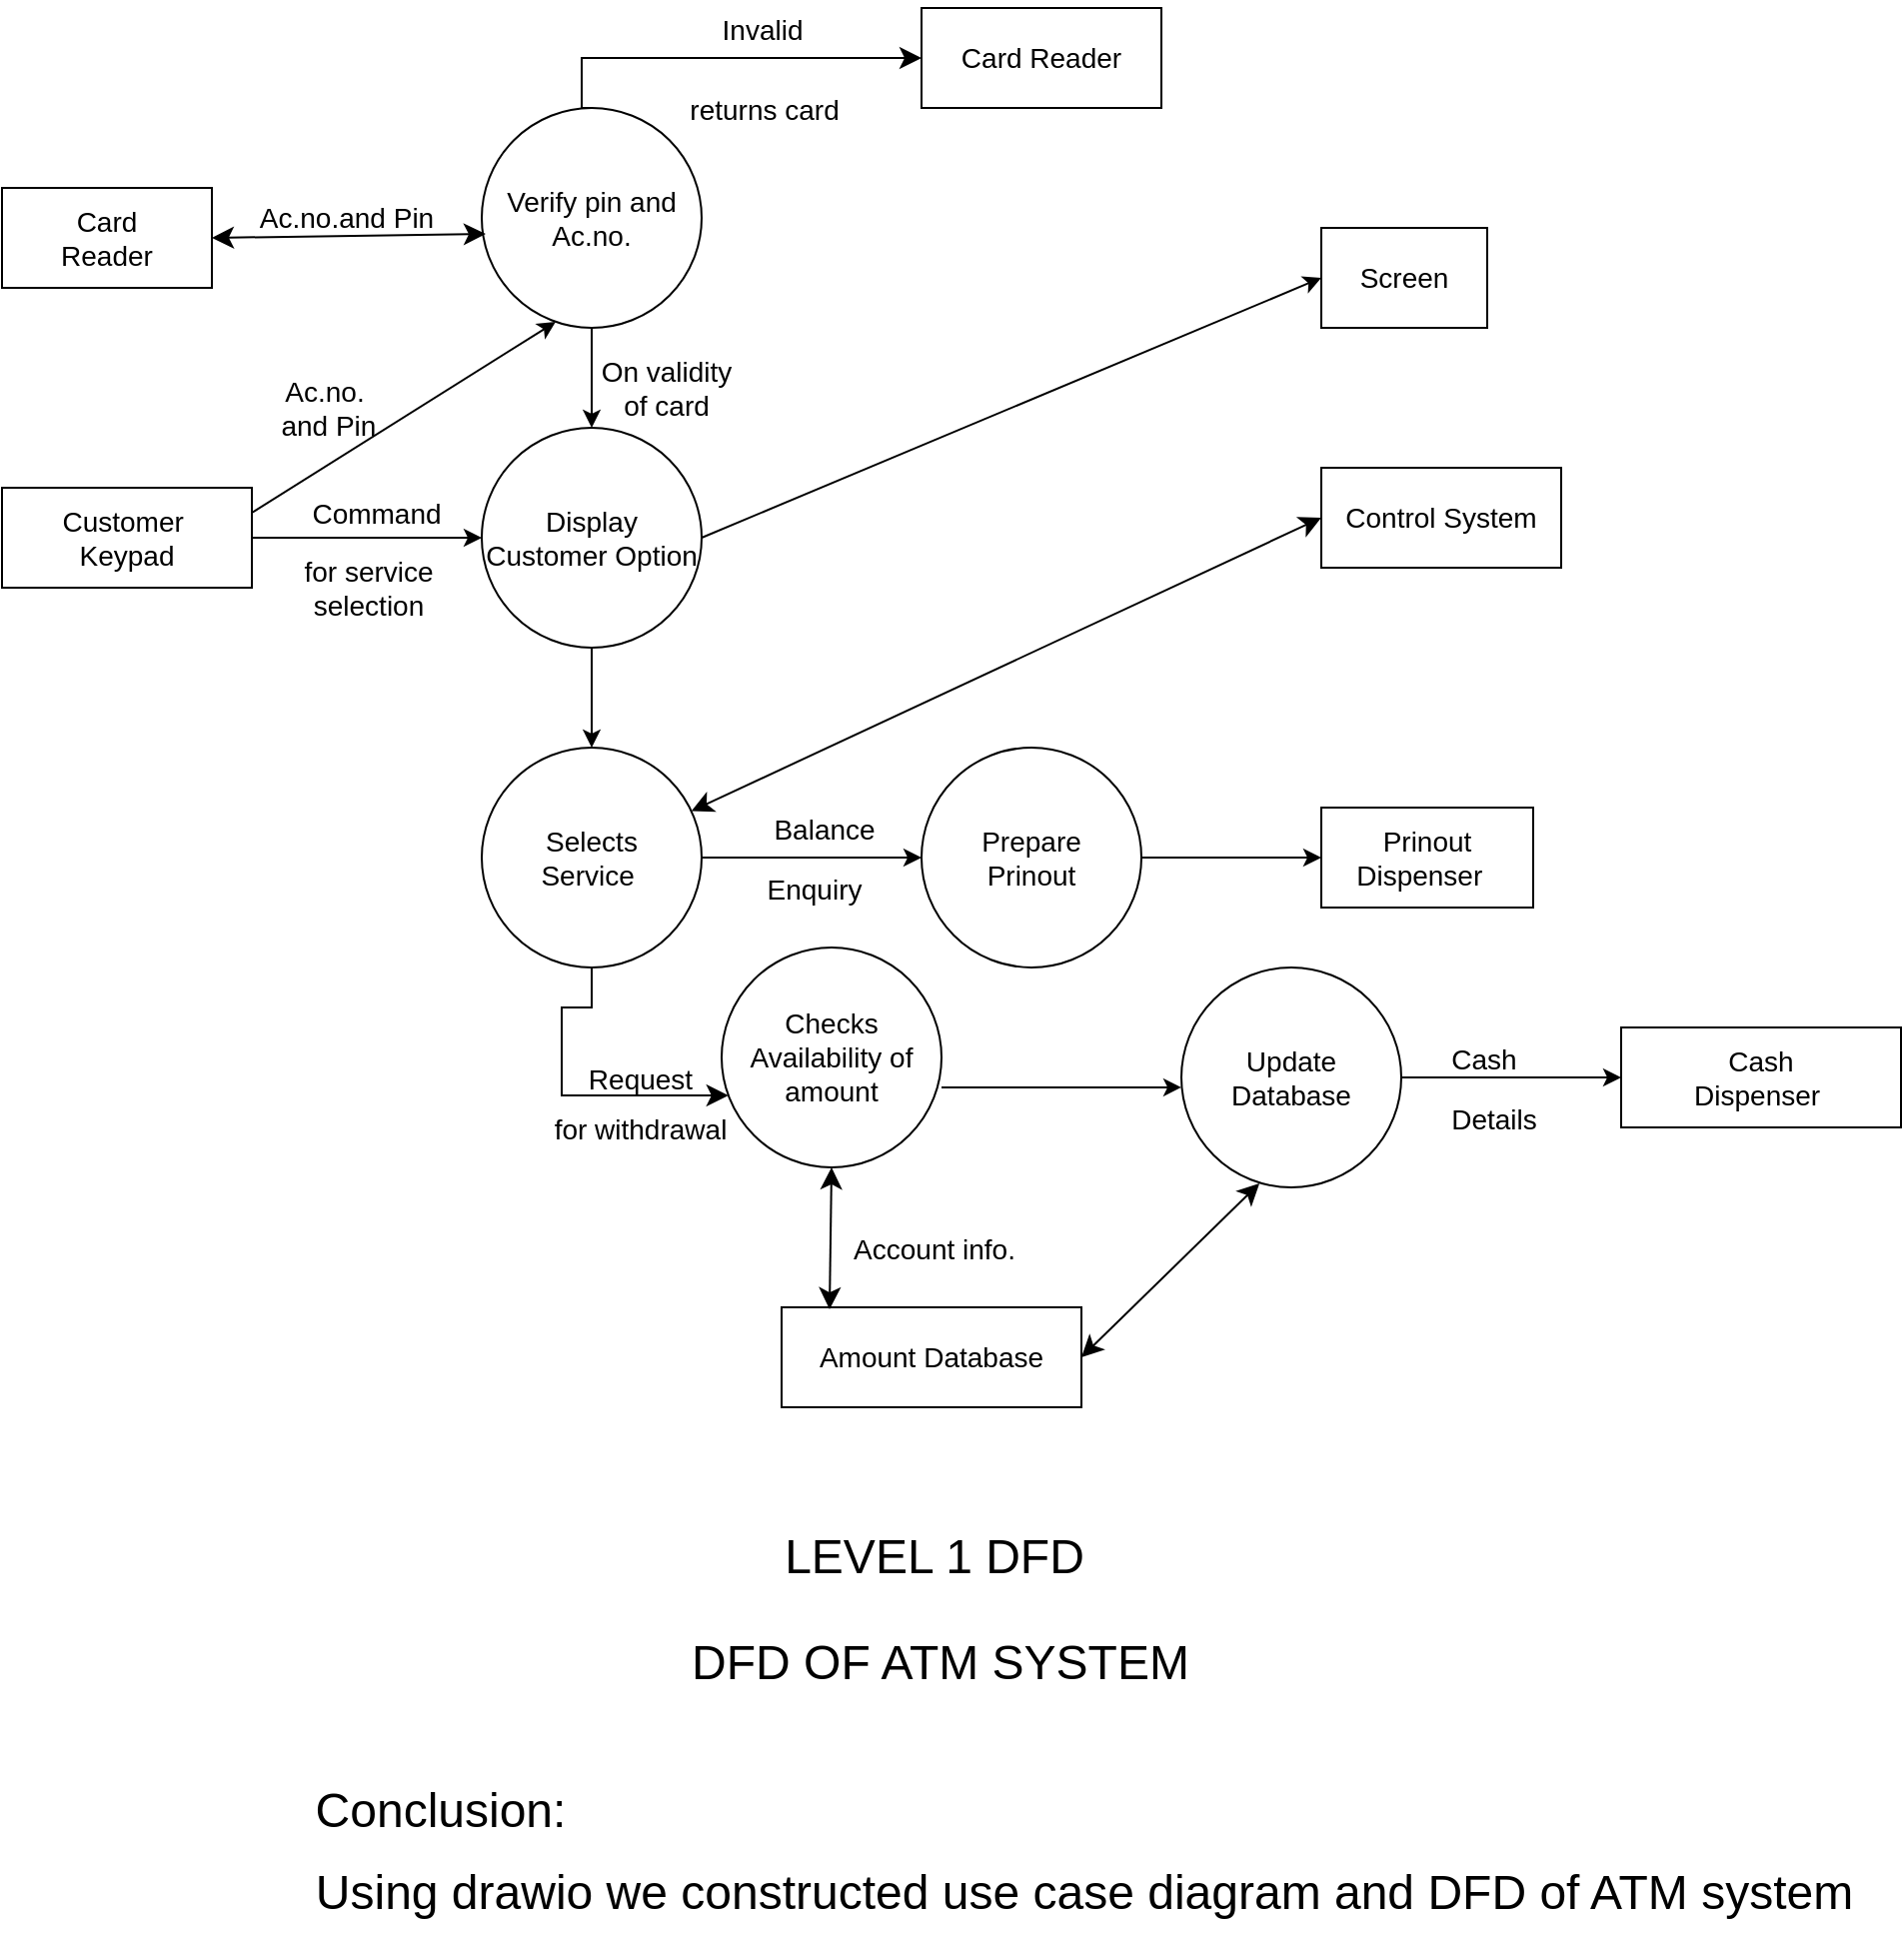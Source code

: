 <mxfile>
    <diagram id="1CdT6k1MbIlJ_SFSje_k" name="Page-1">
        <mxGraphModel dx="906" dy="647" grid="1" gridSize="10" guides="1" tooltips="1" connect="1" arrows="1" fold="1" page="0" pageScale="1" pageWidth="827" pageHeight="1169" background="#ffffff" math="0" shadow="0">
            <root>
                <mxCell id="0"/>
                <mxCell id="1" parent="0"/>
                <mxCell id="4" value="&lt;font color=&quot;#000000&quot; style=&quot;font-size: 14px;&quot;&gt;Checks Availability of amount&lt;/font&gt;" style="ellipse;whiteSpace=wrap;html=1;aspect=fixed;fillColor=#FFFFFF;strokeColor=#000000;" parent="1" vertex="1">
                    <mxGeometry x="400" y="480" width="110" height="110" as="geometry"/>
                </mxCell>
                <mxCell id="41" value="" style="edgeStyle=none;html=1;strokeColor=#000000;" parent="1" source="5" target="8" edge="1">
                    <mxGeometry relative="1" as="geometry"/>
                </mxCell>
                <mxCell id="5" value="&lt;font color=&quot;#000000&quot; style=&quot;font-size: 14px;&quot;&gt;Verify pin and Ac.no.&lt;/font&gt;" style="ellipse;whiteSpace=wrap;html=1;aspect=fixed;fillColor=#FFFFFF;strokeColor=#000000;" parent="1" vertex="1">
                    <mxGeometry x="280" y="60" width="110" height="110" as="geometry"/>
                </mxCell>
                <mxCell id="23" style="edgeStyle=none;html=1;entryX=0;entryY=0.5;entryDx=0;entryDy=0;exitX=1;exitY=0.5;exitDx=0;exitDy=0;strokeColor=#000000;" parent="1" source="8" target="16" edge="1">
                    <mxGeometry relative="1" as="geometry"/>
                </mxCell>
                <mxCell id="6" value="&lt;font color=&quot;#000000&quot; style=&quot;font-size: 14px;&quot;&gt;Selects &lt;br&gt;Service&amp;nbsp;&lt;/font&gt;" style="ellipse;whiteSpace=wrap;html=1;aspect=fixed;fillColor=#FFFFFF;strokeColor=#000000;" parent="1" vertex="1">
                    <mxGeometry x="280" y="380" width="110" height="110" as="geometry"/>
                </mxCell>
                <mxCell id="7" value="&lt;font color=&quot;#000000&quot; style=&quot;font-size: 14px;&quot;&gt;Prepare &lt;br&gt;Prinout&lt;/font&gt;" style="ellipse;whiteSpace=wrap;html=1;aspect=fixed;fillColor=#FFFFFF;strokeColor=#000000;" parent="1" vertex="1">
                    <mxGeometry x="500" y="380" width="110" height="110" as="geometry"/>
                </mxCell>
                <mxCell id="8" value="&lt;font color=&quot;#000000&quot; style=&quot;font-size: 14px;&quot;&gt;Display Customer Option&lt;/font&gt;" style="ellipse;whiteSpace=wrap;html=1;aspect=fixed;fillColor=#FFFFFF;strokeColor=#000000;" parent="1" vertex="1">
                    <mxGeometry x="280" y="220" width="110" height="110" as="geometry"/>
                </mxCell>
                <mxCell id="9" value="&lt;font color=&quot;#000000&quot; style=&quot;font-size: 14px;&quot;&gt;Card &lt;br&gt;Reader&lt;/font&gt;" style="rounded=0;whiteSpace=wrap;html=1;fillColor=#FFFFFF;strokeColor=#000000;" parent="1" vertex="1">
                    <mxGeometry x="40" y="100" width="105" height="50" as="geometry"/>
                </mxCell>
                <mxCell id="10" value="&lt;font color=&quot;#000000&quot; style=&quot;font-size: 14px;&quot;&gt;Customer&amp;nbsp;&lt;br&gt;Keypad&lt;/font&gt;" style="rounded=0;whiteSpace=wrap;html=1;fillColor=#FFFFFF;strokeColor=#000000;" parent="1" vertex="1">
                    <mxGeometry x="40" y="250" width="125" height="50" as="geometry"/>
                </mxCell>
                <mxCell id="11" value="&lt;font color=&quot;#000000&quot; style=&quot;font-size: 14px;&quot;&gt;Card Reader&lt;/font&gt;" style="rounded=0;whiteSpace=wrap;html=1;fillColor=#FFFFFF;strokeColor=#000000;" parent="1" vertex="1">
                    <mxGeometry x="500" y="10" width="120" height="50" as="geometry"/>
                </mxCell>
                <mxCell id="12" value="&lt;font color=&quot;#000000&quot; style=&quot;font-size: 14px;&quot;&gt;Cash &lt;br&gt;Dispenser&amp;nbsp;&lt;/font&gt;" style="rounded=0;whiteSpace=wrap;html=1;fillColor=#FFFFFF;strokeColor=#000000;" parent="1" vertex="1">
                    <mxGeometry x="850" y="520" width="140" height="50" as="geometry"/>
                </mxCell>
                <mxCell id="13" value="&lt;font color=&quot;#000000&quot; style=&quot;font-size: 14px;&quot;&gt;Amount Database&lt;/font&gt;" style="rounded=0;whiteSpace=wrap;html=1;strokeColor=#000000;fillColor=#FFFFFF;" parent="1" vertex="1">
                    <mxGeometry x="430" y="660" width="150" height="50" as="geometry"/>
                </mxCell>
                <mxCell id="14" value="&lt;font color=&quot;#000000&quot; style=&quot;font-size: 14px;&quot;&gt;Control System&lt;/font&gt;" style="rounded=0;whiteSpace=wrap;html=1;fillColor=#FFFFFF;strokeColor=#000000;" parent="1" vertex="1">
                    <mxGeometry x="700" y="240" width="120" height="50" as="geometry"/>
                </mxCell>
                <mxCell id="15" value="&lt;font color=&quot;#000000&quot; style=&quot;font-size: 14px;&quot;&gt;Update &lt;br&gt;Database&lt;/font&gt;" style="ellipse;whiteSpace=wrap;html=1;aspect=fixed;fillColor=#FFFFFF;strokeColor=#000000;" parent="1" vertex="1">
                    <mxGeometry x="630" y="490" width="110" height="110" as="geometry"/>
                </mxCell>
                <mxCell id="16" value="&lt;font color=&quot;#000000&quot; style=&quot;font-size: 14px;&quot;&gt;Screen&lt;/font&gt;" style="rounded=0;whiteSpace=wrap;html=1;fillColor=#FFFFFF;strokeColor=#000000;" parent="1" vertex="1">
                    <mxGeometry x="700" y="120" width="83" height="50" as="geometry"/>
                </mxCell>
                <mxCell id="17" value="&lt;font color=&quot;#000000&quot; style=&quot;font-size: 14px;&quot;&gt;Prinout&lt;br&gt;Dispenser&amp;nbsp;&amp;nbsp;&lt;/font&gt;" style="rounded=0;whiteSpace=wrap;html=1;fillColor=#FFFFFF;strokeColor=#000000;" parent="1" vertex="1">
                    <mxGeometry x="700" y="410" width="106" height="50" as="geometry"/>
                </mxCell>
                <mxCell id="18" value="" style="edgeStyle=none;orthogonalLoop=1;jettySize=auto;html=1;endArrow=classic;startArrow=classic;endSize=8;startSize=8;entryX=0;entryY=0.5;entryDx=0;entryDy=0;strokeColor=#000000;" parent="1" source="6" target="14" edge="1">
                    <mxGeometry width="100" relative="1" as="geometry">
                        <mxPoint x="120" y="390" as="sourcePoint"/>
                        <mxPoint x="220" y="390" as="targetPoint"/>
                        <Array as="points"/>
                    </mxGeometry>
                </mxCell>
                <mxCell id="19" value="" style="edgeStyle=none;orthogonalLoop=1;jettySize=auto;html=1;endArrow=classic;startArrow=classic;endSize=8;startSize=8;entryX=0.018;entryY=0.573;entryDx=0;entryDy=0;exitX=1;exitY=0.5;exitDx=0;exitDy=0;entryPerimeter=0;strokeColor=#000000;" parent="1" source="9" target="5" edge="1">
                    <mxGeometry width="100" relative="1" as="geometry">
                        <mxPoint y="420" as="sourcePoint"/>
                        <mxPoint x="100" y="420" as="targetPoint"/>
                        <Array as="points"/>
                    </mxGeometry>
                </mxCell>
                <mxCell id="20" value="" style="edgeStyle=none;orthogonalLoop=1;jettySize=auto;html=1;entryX=0.336;entryY=0.973;entryDx=0;entryDy=0;entryPerimeter=0;exitX=1;exitY=0.25;exitDx=0;exitDy=0;strokeColor=#000000;" parent="1" source="10" target="5" edge="1">
                    <mxGeometry width="100" relative="1" as="geometry">
                        <mxPoint x="180" y="260" as="sourcePoint"/>
                        <mxPoint x="160" y="380" as="targetPoint"/>
                        <Array as="points"/>
                    </mxGeometry>
                </mxCell>
                <mxCell id="21" value="" style="edgeStyle=none;orthogonalLoop=1;jettySize=auto;html=1;exitX=1;exitY=0.5;exitDx=0;exitDy=0;entryX=0;entryY=0.5;entryDx=0;entryDy=0;strokeColor=#000000;" parent="1" source="10" target="8" edge="1">
                    <mxGeometry width="100" relative="1" as="geometry">
                        <mxPoint x="120" y="480" as="sourcePoint"/>
                        <mxPoint x="280" y="255" as="targetPoint"/>
                        <Array as="points"/>
                    </mxGeometry>
                </mxCell>
                <mxCell id="27" value="" style="edgeStyle=none;orthogonalLoop=1;jettySize=auto;html=1;entryX=0;entryY=0.5;entryDx=0;entryDy=0;exitX=1;exitY=0.5;exitDx=0;exitDy=0;strokeColor=#000000;" parent="1" source="6" target="7" edge="1">
                    <mxGeometry width="100" relative="1" as="geometry">
                        <mxPoint x="100" y="490" as="sourcePoint"/>
                        <mxPoint x="200" y="490" as="targetPoint"/>
                        <Array as="points"/>
                    </mxGeometry>
                </mxCell>
                <mxCell id="29" value="" style="edgeStyle=none;orthogonalLoop=1;jettySize=auto;html=1;exitX=1;exitY=0.5;exitDx=0;exitDy=0;strokeColor=#000000;" parent="1" source="7" target="17" edge="1">
                    <mxGeometry width="100" relative="1" as="geometry">
                        <mxPoint x="90" y="520" as="sourcePoint"/>
                        <mxPoint x="190" y="520" as="targetPoint"/>
                        <Array as="points"/>
                    </mxGeometry>
                </mxCell>
                <mxCell id="35" value="" style="edgeStyle=none;orthogonalLoop=1;jettySize=auto;html=1;entryX=0;entryY=0.545;entryDx=0;entryDy=0;entryPerimeter=0;strokeColor=#000000;" parent="1" target="15" edge="1">
                    <mxGeometry width="100" relative="1" as="geometry">
                        <mxPoint x="510" y="550" as="sourcePoint"/>
                        <mxPoint x="220" y="550" as="targetPoint"/>
                        <Array as="points"/>
                    </mxGeometry>
                </mxCell>
                <mxCell id="36" value="" style="edgeStyle=none;orthogonalLoop=1;jettySize=auto;html=1;entryX=0;entryY=0.5;entryDx=0;entryDy=0;exitX=1;exitY=0.5;exitDx=0;exitDy=0;strokeColor=#000000;" parent="1" source="15" target="12" edge="1">
                    <mxGeometry width="100" relative="1" as="geometry">
                        <mxPoint x="740" y="550" as="sourcePoint"/>
                        <mxPoint x="370" y="580" as="targetPoint"/>
                        <Array as="points"/>
                    </mxGeometry>
                </mxCell>
                <mxCell id="42" value="" style="edgeStyle=none;orthogonalLoop=1;jettySize=auto;html=1;exitX=0.5;exitY=1;exitDx=0;exitDy=0;entryX=0.5;entryY=0;entryDx=0;entryDy=0;strokeColor=#000000;" parent="1" source="8" target="6" edge="1">
                    <mxGeometry width="100" relative="1" as="geometry">
                        <mxPoint x="280" y="350" as="sourcePoint"/>
                        <mxPoint x="380" y="350" as="targetPoint"/>
                        <Array as="points"/>
                    </mxGeometry>
                </mxCell>
                <mxCell id="43" value="" style="edgeStyle=none;orthogonalLoop=1;jettySize=auto;html=1;endArrow=classic;startArrow=classic;endSize=8;startSize=8;entryX=0.355;entryY=0.982;entryDx=0;entryDy=0;entryPerimeter=0;exitX=1;exitY=0.5;exitDx=0;exitDy=0;strokeColor=#000000;" parent="1" source="13" target="15" edge="1">
                    <mxGeometry width="100" relative="1" as="geometry">
                        <mxPoint x="100" y="500" as="sourcePoint"/>
                        <mxPoint x="200" y="500" as="targetPoint"/>
                        <Array as="points"/>
                    </mxGeometry>
                </mxCell>
                <mxCell id="45" value="" style="edgeStyle=none;orthogonalLoop=1;jettySize=auto;html=1;endArrow=classic;startArrow=classic;endSize=8;startSize=8;exitX=0.5;exitY=1;exitDx=0;exitDy=0;entryX=0.16;entryY=0.02;entryDx=0;entryDy=0;entryPerimeter=0;strokeColor=#000000;" parent="1" source="4" target="13" edge="1">
                    <mxGeometry width="100" relative="1" as="geometry">
                        <mxPoint x="380" y="620" as="sourcePoint"/>
                        <mxPoint x="480" y="620" as="targetPoint"/>
                        <Array as="points"/>
                    </mxGeometry>
                </mxCell>
                <mxCell id="49" value="" style="edgeStyle=segmentEdgeStyle;endArrow=classic;html=1;curved=0;rounded=0;endSize=8;startSize=8;exitX=0.5;exitY=1;exitDx=0;exitDy=0;strokeColor=#000000;" parent="1" source="6" target="4" edge="1">
                    <mxGeometry width="50" height="50" relative="1" as="geometry">
                        <mxPoint x="540" y="360" as="sourcePoint"/>
                        <mxPoint x="590" y="310" as="targetPoint"/>
                        <Array as="points">
                            <mxPoint x="335" y="510"/>
                            <mxPoint x="320" y="510"/>
                            <mxPoint x="320" y="554"/>
                        </Array>
                    </mxGeometry>
                </mxCell>
                <mxCell id="50" value="" style="edgeStyle=segmentEdgeStyle;endArrow=classic;html=1;curved=0;rounded=0;endSize=8;startSize=8;entryX=0;entryY=0.5;entryDx=0;entryDy=0;exitX=0.5;exitY=0;exitDx=0;exitDy=0;strokeColor=#000000;" parent="1" source="5" target="11" edge="1">
                    <mxGeometry width="50" height="50" relative="1" as="geometry">
                        <mxPoint x="330" y="50" as="sourcePoint"/>
                        <mxPoint x="590" y="310" as="targetPoint"/>
                        <Array as="points">
                            <mxPoint x="330" y="60"/>
                            <mxPoint x="330" y="35"/>
                        </Array>
                    </mxGeometry>
                </mxCell>
                <mxCell id="52" value="&lt;font color=&quot;#000000&quot; style=&quot;font-size: 14px;&quot;&gt;Ac.no.and Pin&lt;/font&gt;" style="text;html=1;align=center;verticalAlign=middle;resizable=0;points=[];autosize=1;strokeColor=none;fillColor=none;" parent="1" vertex="1">
                    <mxGeometry x="159" y="100" width="105" height="29" as="geometry"/>
                </mxCell>
                <mxCell id="54" value="&lt;font color=&quot;#000000&quot; style=&quot;font-size: 14px;&quot;&gt;Ac.no.&lt;br&gt;&amp;nbsp;and Pin&lt;/font&gt;" style="text;html=1;align=center;verticalAlign=middle;resizable=0;points=[];autosize=1;strokeColor=none;fillColor=none;rotation=0;" parent="1" vertex="1">
                    <mxGeometry x="166" y="187" width="69" height="46" as="geometry"/>
                </mxCell>
                <mxCell id="55" value="&lt;font color=&quot;#000000&quot; style=&quot;font-size: 14px;&quot;&gt;Command&lt;/font&gt;" style="text;html=1;align=center;verticalAlign=middle;resizable=0;points=[];autosize=1;strokeColor=none;fillColor=none;" parent="1" vertex="1">
                    <mxGeometry x="185" y="248" width="83" height="29" as="geometry"/>
                </mxCell>
                <mxCell id="56" value="&lt;font color=&quot;#000000&quot; style=&quot;font-size: 14px;&quot;&gt;for service&lt;br&gt;selection&lt;/font&gt;" style="text;html=1;align=center;verticalAlign=middle;resizable=0;points=[];autosize=1;strokeColor=none;fillColor=none;" parent="1" vertex="1">
                    <mxGeometry x="181" y="277" width="83" height="46" as="geometry"/>
                </mxCell>
                <mxCell id="57" value="&lt;font color=&quot;#000000&quot; style=&quot;font-size: 14px;&quot;&gt;Invalid&lt;/font&gt;" style="text;html=1;align=center;verticalAlign=middle;resizable=0;points=[];autosize=1;strokeColor=none;fillColor=none;" parent="1" vertex="1">
                    <mxGeometry x="391" y="6" width="58" height="29" as="geometry"/>
                </mxCell>
                <mxCell id="59" value="&lt;font color=&quot;#000000&quot; style=&quot;font-size: 14px;&quot;&gt;returns card&lt;/font&gt;" style="text;html=1;align=center;verticalAlign=middle;resizable=0;points=[];autosize=1;strokeColor=none;fillColor=none;" parent="1" vertex="1">
                    <mxGeometry x="374" y="46" width="93" height="29" as="geometry"/>
                </mxCell>
                <mxCell id="60" value="&lt;font color=&quot;#000000&quot; style=&quot;font-size: 14px;&quot;&gt;On validity&lt;br&gt;of card&lt;/font&gt;" style="text;html=1;align=center;verticalAlign=middle;resizable=0;points=[];autosize=1;strokeColor=none;fillColor=none;" parent="1" vertex="1">
                    <mxGeometry x="330" y="177" width="83" height="46" as="geometry"/>
                </mxCell>
                <mxCell id="61" value="&lt;font color=&quot;#000000&quot; style=&quot;font-size: 14px;&quot;&gt;Balance&lt;/font&gt;" style="text;html=1;align=center;verticalAlign=middle;resizable=0;points=[];autosize=1;strokeColor=none;fillColor=none;" parent="1" vertex="1">
                    <mxGeometry x="416" y="406" width="69" height="29" as="geometry"/>
                </mxCell>
                <mxCell id="63" value="&lt;font color=&quot;#000000&quot; style=&quot;font-size: 14px;&quot;&gt;Enquiry&lt;/font&gt;" style="text;html=1;align=center;verticalAlign=middle;resizable=0;points=[];autosize=1;strokeColor=none;fillColor=none;" parent="1" vertex="1">
                    <mxGeometry x="413" y="436" width="65" height="29" as="geometry"/>
                </mxCell>
                <mxCell id="65" value="&lt;font color=&quot;#000000&quot; style=&quot;font-size: 14px;&quot;&gt;Account info.&lt;/font&gt;" style="text;html=1;align=center;verticalAlign=middle;resizable=0;points=[];autosize=1;strokeColor=none;fillColor=none;rotation=0;" parent="1" vertex="1">
                    <mxGeometry x="456" y="616" width="99" height="29" as="geometry"/>
                </mxCell>
                <mxCell id="67" value="&lt;font color=&quot;#000000&quot; style=&quot;font-size: 14px;&quot;&gt;Request&lt;/font&gt;" style="text;html=1;align=center;verticalAlign=middle;resizable=0;points=[];autosize=1;strokeColor=none;fillColor=none;" parent="1" vertex="1">
                    <mxGeometry x="324" y="531" width="70" height="29" as="geometry"/>
                </mxCell>
                <mxCell id="70" value="&lt;font color=&quot;#000000&quot; style=&quot;font-size: 14px;&quot;&gt;for withdrawal&lt;/font&gt;" style="text;html=1;align=center;verticalAlign=middle;resizable=0;points=[];autosize=1;strokeColor=none;fillColor=none;" parent="1" vertex="1">
                    <mxGeometry x="307" y="556" width="104" height="29" as="geometry"/>
                </mxCell>
                <mxCell id="71" value="&lt;font color=&quot;#000000&quot; style=&quot;font-size: 14px;&quot;&gt;Cash&lt;/font&gt;" style="text;html=1;align=center;verticalAlign=middle;resizable=0;points=[];autosize=1;strokeColor=none;fillColor=none;" parent="1" vertex="1">
                    <mxGeometry x="755" y="521" width="51" height="29" as="geometry"/>
                </mxCell>
                <mxCell id="72" value="&lt;font color=&quot;#000000&quot; style=&quot;font-size: 14px;&quot;&gt;Details&lt;/font&gt;" style="text;html=1;align=center;verticalAlign=middle;resizable=0;points=[];autosize=1;strokeColor=none;fillColor=none;" parent="1" vertex="1">
                    <mxGeometry x="755" y="551" width="61" height="29" as="geometry"/>
                </mxCell>
                <mxCell id="76" value="&lt;font style=&quot;font-size: 24px;&quot;&gt;LEVEL 1 DFD&lt;/font&gt;" style="text;html=1;align=center;verticalAlign=middle;resizable=0;points=[];autosize=1;strokeColor=none;fillColor=none;fontSize=14;fontColor=#000000;" parent="1" vertex="1">
                    <mxGeometry x="422" y="764" width="168" height="41" as="geometry"/>
                </mxCell>
                <mxCell id="77" value="&lt;span style=&quot;font-weight: normal;&quot;&gt;DFD OF ATM SYSTEM&lt;/span&gt;" style="text;html=1;align=center;verticalAlign=middle;resizable=0;points=[];autosize=1;strokeColor=none;fillColor=none;fontSize=24;fontColor=#000000;fontStyle=1" parent="1" vertex="1">
                    <mxGeometry x="375" y="817" width="267" height="41" as="geometry"/>
                </mxCell>
                <mxCell id="78" value="Conclusion:&lt;br&gt;" style="text;html=1;align=center;verticalAlign=middle;resizable=0;points=[];autosize=1;strokeColor=none;fillColor=none;fontSize=24;fontColor=#000000;" parent="1" vertex="1">
                    <mxGeometry x="187" y="891" width="143" height="41" as="geometry"/>
                </mxCell>
                <mxCell id="80" value="Using drawio we constructed use case diagram and DFD of ATM system" style="text;html=1;align=center;verticalAlign=middle;resizable=0;points=[];autosize=1;strokeColor=none;fillColor=none;fontSize=24;fontColor=#000000;" parent="1" vertex="1">
                    <mxGeometry x="187" y="932" width="787" height="41" as="geometry"/>
                </mxCell>
            </root>
        </mxGraphModel>
    </diagram>
</mxfile>